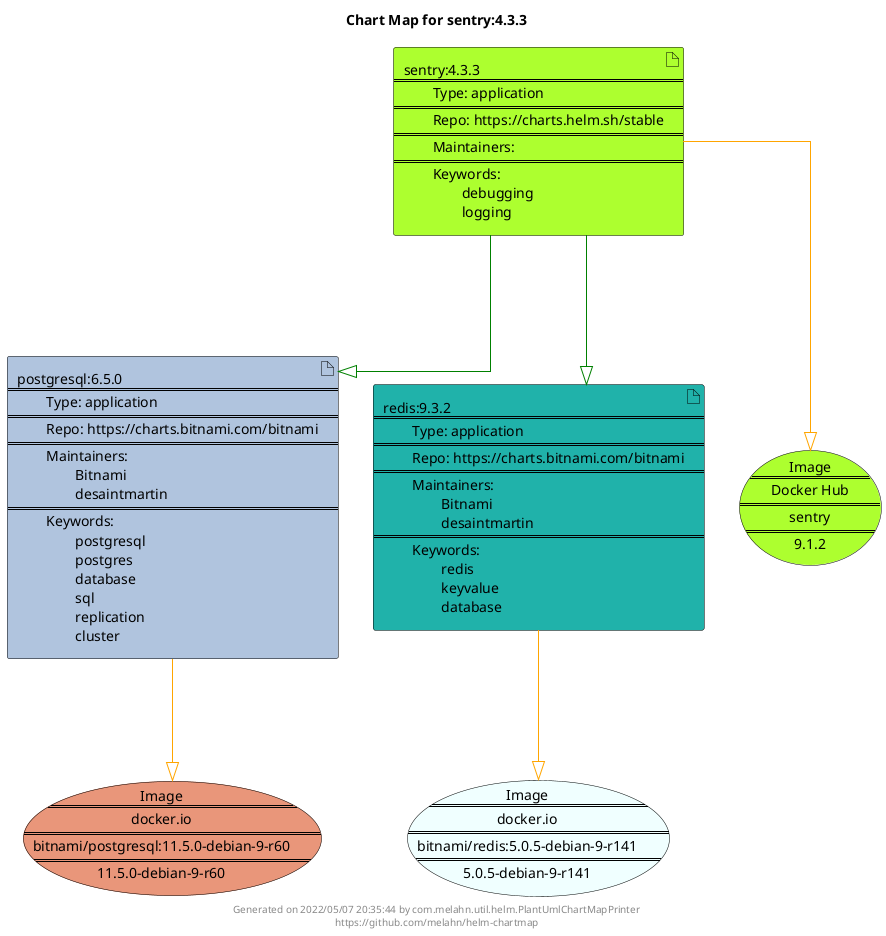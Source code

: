 @startuml
skinparam linetype ortho
skinparam backgroundColor white
skinparam usecaseBorderColor black
skinparam usecaseArrowColor LightSlateGray
skinparam artifactBorderColor black
skinparam artifactArrowColor LightSlateGray

title Chart Map for sentry:4.3.3

'There are 3 referenced Helm Charts
artifact "postgresql:6.5.0\n====\n\tType: application\n====\n\tRepo: https://charts.bitnami.com/bitnami\n====\n\tMaintainers: \n\t\tBitnami\n\t\tdesaintmartin\n====\n\tKeywords: \n\t\tpostgresql\n\t\tpostgres\n\t\tdatabase\n\t\tsql\n\t\treplication\n\t\tcluster" as postgresql_6_5_0 #LightSteelBlue
artifact "redis:9.3.2\n====\n\tType: application\n====\n\tRepo: https://charts.bitnami.com/bitnami\n====\n\tMaintainers: \n\t\tBitnami\n\t\tdesaintmartin\n====\n\tKeywords: \n\t\tredis\n\t\tkeyvalue\n\t\tdatabase" as redis_9_3_2 #LightSeaGreen
artifact "sentry:4.3.3\n====\n\tType: application\n====\n\tRepo: https://charts.helm.sh/stable\n====\n\tMaintainers: \n====\n\tKeywords: \n\t\tdebugging\n\t\tlogging" as sentry_4_3_3 #GreenYellow

'There are 3 referenced Docker Images
usecase "Image\n====\ndocker.io\n====\nbitnami/redis:5.0.5-debian-9-r141\n====\n5.0.5-debian-9-r141" as docker_io_bitnami_redis_5_0_5_debian_9_r141 #Azure
usecase "Image\n====\nDocker Hub\n====\nsentry\n====\n9.1.2" as sentry_9_1_2 #GreenYellow
usecase "Image\n====\ndocker.io\n====\nbitnami/postgresql:11.5.0-debian-9-r60\n====\n11.5.0-debian-9-r60" as docker_io_bitnami_postgresql_11_5_0_debian_9_r60 #DarkSalmon

'Chart Dependencies
sentry_4_3_3--[#green]-|>redis_9_3_2
sentry_4_3_3--[#green]-|>postgresql_6_5_0
postgresql_6_5_0--[#orange]-|>docker_io_bitnami_postgresql_11_5_0_debian_9_r60
redis_9_3_2--[#orange]-|>docker_io_bitnami_redis_5_0_5_debian_9_r141
sentry_4_3_3--[#orange]-|>sentry_9_1_2

center footer Generated on 2022/05/07 20:35:44 by com.melahn.util.helm.PlantUmlChartMapPrinter\nhttps://github.com/melahn/helm-chartmap
@enduml
